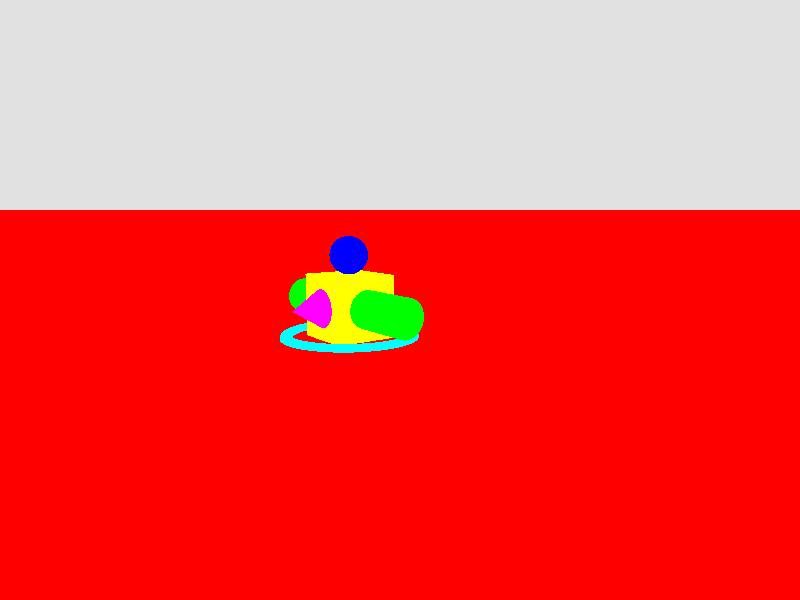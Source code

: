 #include "colors.inc" // the include files contain
#include "stones.inc" // pre-defined scene elements

// set the background
background
{
	color Gray
}

// defining a light source
light_source
{
	<2, 4, -3>
	color White
}

// set a camera
camera
{
	// plenoptic
	location <8, 2, -5>
	// direction
	// up
	look_at  <0, 0.5, 1>
	// look_at  <0, 3, 1>
	// lens_pitch 0.014
	// lens_pitch -1
	// mainlens_diameter 0.0
}

plane
{
    y
    0
    pigment
	{
    	rgb <1,0,0>
    }
}

box
{
    <-0.5,0,-0.5>
    <0.5,1,0.5>
    pigment
	{
    	rgb <1,1,0>
    }
}

sphere
{
    <0,1.3,0>
    0.3
    pigment
	{
        rgb <0,0,1>
    }
}

cylinder
{
    <-1.5,0.5,0>
    <1.5,0.5,0>
    0.3
    pigment
	{
		rgb <0,1,0>
	}
}

cone
{
    <0,0.5,-0.5>
    0.3
    <0,0.5,-1>
    0
    pigment
	{
		rgb <1,0,1>
	}
}

torus
{
    1
    0.1
    pigment
	{
		rgb <0,1,1>
	}
}

